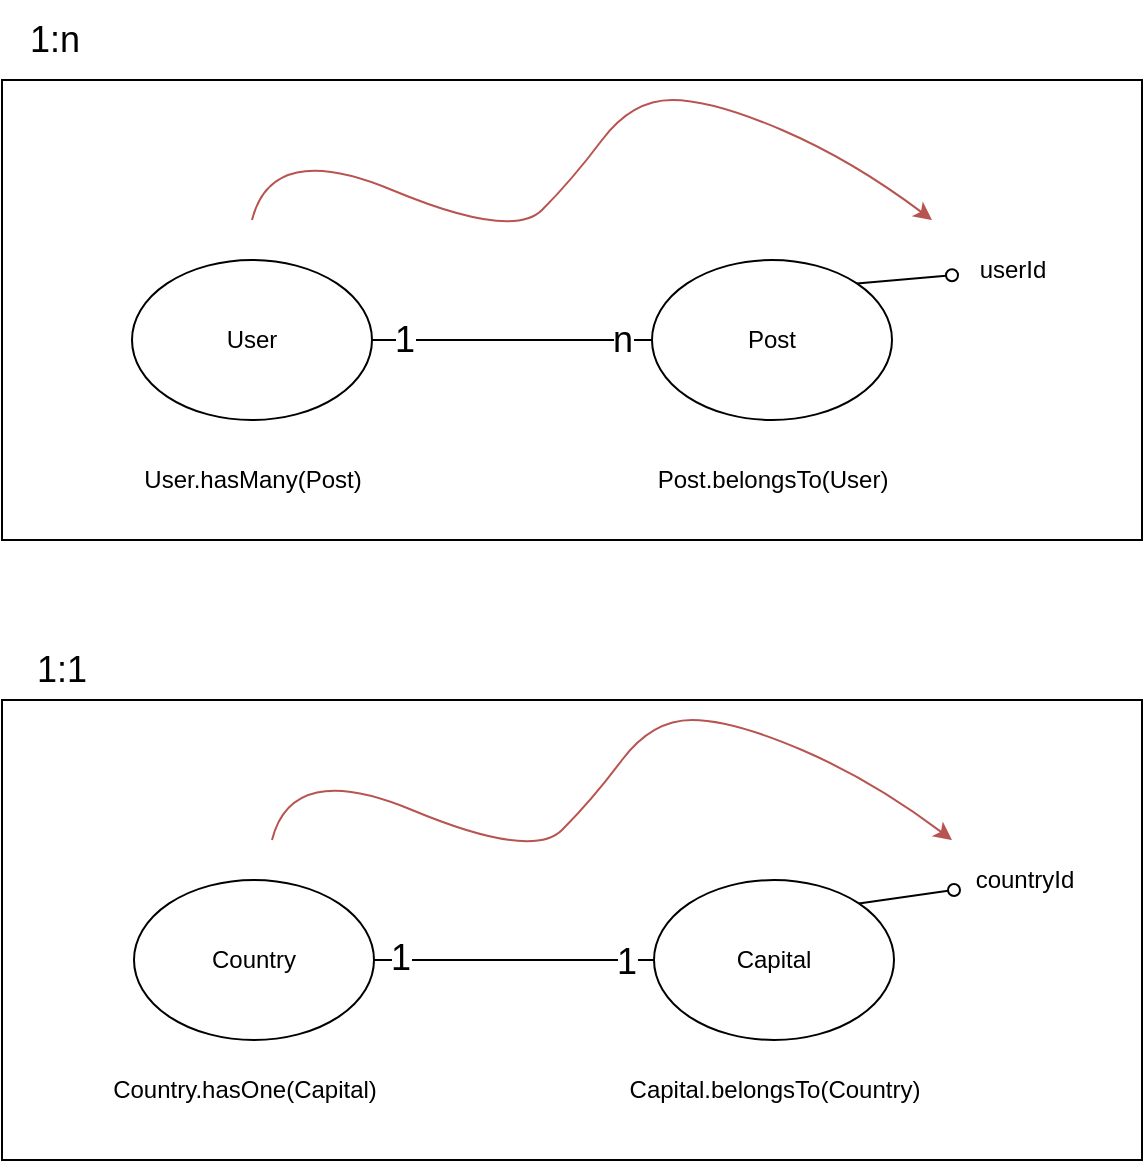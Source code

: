 <mxfile version="20.8.3" type="github">
  <diagram id="C5RBs43oDa-KdzZeNtuy" name="Page-1">
    <mxGraphModel dx="1434" dy="796" grid="1" gridSize="10" guides="1" tooltips="1" connect="1" arrows="1" fold="1" page="1" pageScale="1" pageWidth="827" pageHeight="1169" math="0" shadow="0">
      <root>
        <mxCell id="WIyWlLk6GJQsqaUBKTNV-0" />
        <mxCell id="WIyWlLk6GJQsqaUBKTNV-1" parent="WIyWlLk6GJQsqaUBKTNV-0" />
        <mxCell id="MPAaYGxvOJcsGDUESuVw-23" value="" style="rounded=0;whiteSpace=wrap;html=1;fillColor=none;" vertex="1" parent="WIyWlLk6GJQsqaUBKTNV-1">
          <mxGeometry x="129" y="100" width="570" height="230" as="geometry" />
        </mxCell>
        <mxCell id="MPAaYGxvOJcsGDUESuVw-25" value="" style="rounded=0;whiteSpace=wrap;html=1;fillColor=none;" vertex="1" parent="WIyWlLk6GJQsqaUBKTNV-1">
          <mxGeometry x="129" y="410" width="570" height="230" as="geometry" />
        </mxCell>
        <mxCell id="MPAaYGxvOJcsGDUESuVw-2" style="rounded=0;orthogonalLoop=1;jettySize=auto;html=1;exitX=1;exitY=0.5;exitDx=0;exitDy=0;entryX=0;entryY=0.5;entryDx=0;entryDy=0;endArrow=none;endFill=0;" edge="1" parent="WIyWlLk6GJQsqaUBKTNV-1" source="MPAaYGxvOJcsGDUESuVw-0" target="MPAaYGxvOJcsGDUESuVw-1">
          <mxGeometry relative="1" as="geometry" />
        </mxCell>
        <mxCell id="MPAaYGxvOJcsGDUESuVw-28" value="1" style="edgeLabel;html=1;align=center;verticalAlign=middle;resizable=0;points=[];fontSize=18;" vertex="1" connectable="0" parent="MPAaYGxvOJcsGDUESuVw-2">
          <mxGeometry x="-0.866" relative="1" as="geometry">
            <mxPoint x="6" as="offset" />
          </mxGeometry>
        </mxCell>
        <mxCell id="MPAaYGxvOJcsGDUESuVw-29" value="n" style="edgeLabel;html=1;align=center;verticalAlign=middle;resizable=0;points=[];fontSize=18;" vertex="1" connectable="0" parent="MPAaYGxvOJcsGDUESuVw-2">
          <mxGeometry x="0.78" relative="1" as="geometry">
            <mxPoint as="offset" />
          </mxGeometry>
        </mxCell>
        <mxCell id="MPAaYGxvOJcsGDUESuVw-0" value="User" style="ellipse;whiteSpace=wrap;html=1;" vertex="1" parent="WIyWlLk6GJQsqaUBKTNV-1">
          <mxGeometry x="194" y="190" width="120" height="80" as="geometry" />
        </mxCell>
        <mxCell id="MPAaYGxvOJcsGDUESuVw-7" style="edgeStyle=none;rounded=0;orthogonalLoop=1;jettySize=auto;html=1;exitX=1;exitY=0;exitDx=0;exitDy=0;endArrow=oval;endFill=0;" edge="1" parent="WIyWlLk6GJQsqaUBKTNV-1" source="MPAaYGxvOJcsGDUESuVw-1" target="MPAaYGxvOJcsGDUESuVw-8">
          <mxGeometry relative="1" as="geometry">
            <mxPoint x="624" y="202" as="targetPoint" />
          </mxGeometry>
        </mxCell>
        <mxCell id="MPAaYGxvOJcsGDUESuVw-1" value="Post" style="ellipse;whiteSpace=wrap;html=1;" vertex="1" parent="WIyWlLk6GJQsqaUBKTNV-1">
          <mxGeometry x="454" y="190" width="120" height="80" as="geometry" />
        </mxCell>
        <mxCell id="MPAaYGxvOJcsGDUESuVw-8" value="userId" style="text;html=1;align=center;verticalAlign=middle;resizable=0;points=[];autosize=1;strokeColor=none;fillColor=none;" vertex="1" parent="WIyWlLk6GJQsqaUBKTNV-1">
          <mxGeometry x="604" y="180" width="60" height="30" as="geometry" />
        </mxCell>
        <mxCell id="MPAaYGxvOJcsGDUESuVw-10" value="User.hasMany(Post)" style="text;html=1;align=center;verticalAlign=middle;resizable=0;points=[];autosize=1;strokeColor=none;fillColor=none;" vertex="1" parent="WIyWlLk6GJQsqaUBKTNV-1">
          <mxGeometry x="189" y="285" width="130" height="30" as="geometry" />
        </mxCell>
        <mxCell id="MPAaYGxvOJcsGDUESuVw-11" value="Post.belongsTo(User)" style="text;html=1;align=center;verticalAlign=middle;resizable=0;points=[];autosize=1;strokeColor=none;fillColor=none;" vertex="1" parent="WIyWlLk6GJQsqaUBKTNV-1">
          <mxGeometry x="444" y="285" width="140" height="30" as="geometry" />
        </mxCell>
        <mxCell id="MPAaYGxvOJcsGDUESuVw-12" value="" style="curved=1;endArrow=classic;html=1;rounded=0;fillColor=#f8cecc;strokeColor=#b85450;" edge="1" parent="WIyWlLk6GJQsqaUBKTNV-1">
          <mxGeometry width="50" height="50" relative="1" as="geometry">
            <mxPoint x="254" y="170" as="sourcePoint" />
            <mxPoint x="594" y="170" as="targetPoint" />
            <Array as="points">
              <mxPoint x="264" y="130" />
              <mxPoint x="384" y="180" />
              <mxPoint x="414" y="150" />
              <mxPoint x="444" y="110" />
              <mxPoint x="484" y="110" />
              <mxPoint x="554" y="140" />
            </Array>
          </mxGeometry>
        </mxCell>
        <mxCell id="MPAaYGxvOJcsGDUESuVw-15" style="edgeStyle=none;rounded=0;orthogonalLoop=1;jettySize=auto;html=1;exitX=1;exitY=0.5;exitDx=0;exitDy=0;entryX=0;entryY=0.5;entryDx=0;entryDy=0;endArrow=none;endFill=0;" edge="1" parent="WIyWlLk6GJQsqaUBKTNV-1" source="MPAaYGxvOJcsGDUESuVw-13" target="MPAaYGxvOJcsGDUESuVw-14">
          <mxGeometry relative="1" as="geometry" />
        </mxCell>
        <mxCell id="MPAaYGxvOJcsGDUESuVw-30" value="1" style="edgeLabel;html=1;align=center;verticalAlign=middle;resizable=0;points=[];fontSize=18;" vertex="1" connectable="0" parent="MPAaYGxvOJcsGDUESuVw-15">
          <mxGeometry x="-0.821" y="1" relative="1" as="geometry">
            <mxPoint as="offset" />
          </mxGeometry>
        </mxCell>
        <mxCell id="MPAaYGxvOJcsGDUESuVw-31" value="1" style="edgeLabel;html=1;align=center;verticalAlign=middle;resizable=0;points=[];fontSize=18;" vertex="1" connectable="0" parent="MPAaYGxvOJcsGDUESuVw-15">
          <mxGeometry x="0.795" y="-1" relative="1" as="geometry">
            <mxPoint as="offset" />
          </mxGeometry>
        </mxCell>
        <mxCell id="MPAaYGxvOJcsGDUESuVw-13" value="Country" style="ellipse;whiteSpace=wrap;html=1;" vertex="1" parent="WIyWlLk6GJQsqaUBKTNV-1">
          <mxGeometry x="195" y="500" width="120" height="80" as="geometry" />
        </mxCell>
        <mxCell id="MPAaYGxvOJcsGDUESuVw-18" style="edgeStyle=none;rounded=0;orthogonalLoop=1;jettySize=auto;html=1;exitX=1;exitY=0;exitDx=0;exitDy=0;endArrow=oval;endFill=0;" edge="1" parent="WIyWlLk6GJQsqaUBKTNV-1" source="MPAaYGxvOJcsGDUESuVw-14" target="MPAaYGxvOJcsGDUESuVw-19">
          <mxGeometry relative="1" as="geometry">
            <mxPoint x="615" y="500" as="targetPoint" />
          </mxGeometry>
        </mxCell>
        <mxCell id="MPAaYGxvOJcsGDUESuVw-14" value="Capital" style="ellipse;whiteSpace=wrap;html=1;" vertex="1" parent="WIyWlLk6GJQsqaUBKTNV-1">
          <mxGeometry x="455" y="500" width="120" height="80" as="geometry" />
        </mxCell>
        <mxCell id="MPAaYGxvOJcsGDUESuVw-19" value="countryId" style="text;html=1;align=center;verticalAlign=middle;resizable=0;points=[];autosize=1;strokeColor=none;fillColor=none;" vertex="1" parent="WIyWlLk6GJQsqaUBKTNV-1">
          <mxGeometry x="605" y="485" width="70" height="30" as="geometry" />
        </mxCell>
        <mxCell id="MPAaYGxvOJcsGDUESuVw-20" value="Country.hasOne(Capital)" style="text;html=1;align=center;verticalAlign=middle;resizable=0;points=[];autosize=1;strokeColor=none;fillColor=none;" vertex="1" parent="WIyWlLk6GJQsqaUBKTNV-1">
          <mxGeometry x="170" y="590" width="160" height="30" as="geometry" />
        </mxCell>
        <mxCell id="MPAaYGxvOJcsGDUESuVw-21" value="Capital.belongsTo(Country)" style="text;html=1;align=center;verticalAlign=middle;resizable=0;points=[];autosize=1;strokeColor=none;fillColor=none;" vertex="1" parent="WIyWlLk6GJQsqaUBKTNV-1">
          <mxGeometry x="430" y="590" width="170" height="30" as="geometry" />
        </mxCell>
        <mxCell id="MPAaYGxvOJcsGDUESuVw-24" value="&lt;font style=&quot;font-size: 18px;&quot;&gt;1:n&lt;/font&gt;" style="text;html=1;align=center;verticalAlign=middle;resizable=0;points=[];autosize=1;strokeColor=none;fillColor=none;" vertex="1" parent="WIyWlLk6GJQsqaUBKTNV-1">
          <mxGeometry x="130" y="60" width="50" height="40" as="geometry" />
        </mxCell>
        <mxCell id="MPAaYGxvOJcsGDUESuVw-26" value="1:1" style="text;html=1;strokeColor=none;fillColor=none;align=center;verticalAlign=middle;whiteSpace=wrap;rounded=0;fontSize=18;" vertex="1" parent="WIyWlLk6GJQsqaUBKTNV-1">
          <mxGeometry x="129" y="380" width="60" height="30" as="geometry" />
        </mxCell>
        <mxCell id="MPAaYGxvOJcsGDUESuVw-27" value="" style="curved=1;endArrow=classic;html=1;rounded=0;fillColor=#f8cecc;strokeColor=#b85450;" edge="1" parent="WIyWlLk6GJQsqaUBKTNV-1">
          <mxGeometry width="50" height="50" relative="1" as="geometry">
            <mxPoint x="264" y="480" as="sourcePoint" />
            <mxPoint x="604" y="480" as="targetPoint" />
            <Array as="points">
              <mxPoint x="274" y="440" />
              <mxPoint x="394" y="490" />
              <mxPoint x="424" y="460" />
              <mxPoint x="454" y="420" />
              <mxPoint x="494" y="420" />
              <mxPoint x="564" y="450" />
            </Array>
          </mxGeometry>
        </mxCell>
      </root>
    </mxGraphModel>
  </diagram>
</mxfile>
